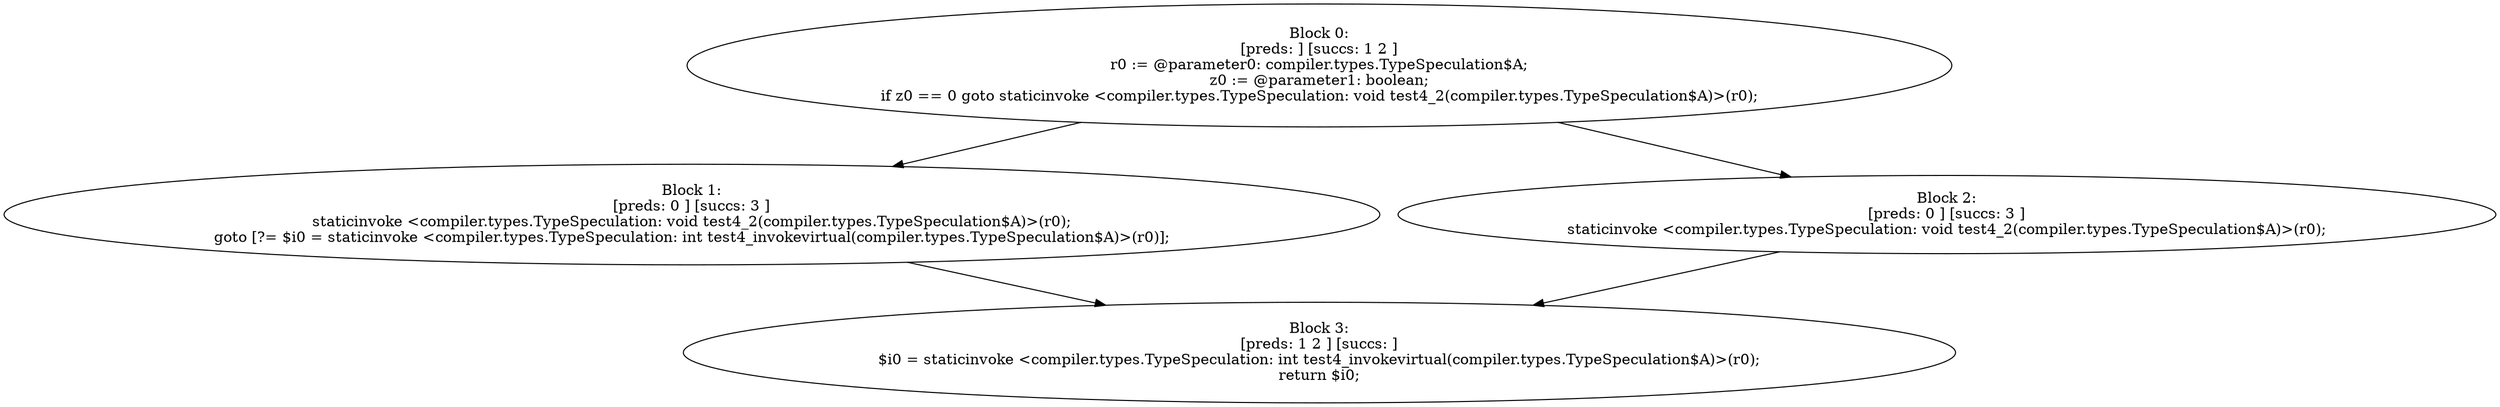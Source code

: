 digraph "unitGraph" {
    "Block 0:
[preds: ] [succs: 1 2 ]
r0 := @parameter0: compiler.types.TypeSpeculation$A;
z0 := @parameter1: boolean;
if z0 == 0 goto staticinvoke <compiler.types.TypeSpeculation: void test4_2(compiler.types.TypeSpeculation$A)>(r0);
"
    "Block 1:
[preds: 0 ] [succs: 3 ]
staticinvoke <compiler.types.TypeSpeculation: void test4_2(compiler.types.TypeSpeculation$A)>(r0);
goto [?= $i0 = staticinvoke <compiler.types.TypeSpeculation: int test4_invokevirtual(compiler.types.TypeSpeculation$A)>(r0)];
"
    "Block 2:
[preds: 0 ] [succs: 3 ]
staticinvoke <compiler.types.TypeSpeculation: void test4_2(compiler.types.TypeSpeculation$A)>(r0);
"
    "Block 3:
[preds: 1 2 ] [succs: ]
$i0 = staticinvoke <compiler.types.TypeSpeculation: int test4_invokevirtual(compiler.types.TypeSpeculation$A)>(r0);
return $i0;
"
    "Block 0:
[preds: ] [succs: 1 2 ]
r0 := @parameter0: compiler.types.TypeSpeculation$A;
z0 := @parameter1: boolean;
if z0 == 0 goto staticinvoke <compiler.types.TypeSpeculation: void test4_2(compiler.types.TypeSpeculation$A)>(r0);
"->"Block 1:
[preds: 0 ] [succs: 3 ]
staticinvoke <compiler.types.TypeSpeculation: void test4_2(compiler.types.TypeSpeculation$A)>(r0);
goto [?= $i0 = staticinvoke <compiler.types.TypeSpeculation: int test4_invokevirtual(compiler.types.TypeSpeculation$A)>(r0)];
";
    "Block 0:
[preds: ] [succs: 1 2 ]
r0 := @parameter0: compiler.types.TypeSpeculation$A;
z0 := @parameter1: boolean;
if z0 == 0 goto staticinvoke <compiler.types.TypeSpeculation: void test4_2(compiler.types.TypeSpeculation$A)>(r0);
"->"Block 2:
[preds: 0 ] [succs: 3 ]
staticinvoke <compiler.types.TypeSpeculation: void test4_2(compiler.types.TypeSpeculation$A)>(r0);
";
    "Block 1:
[preds: 0 ] [succs: 3 ]
staticinvoke <compiler.types.TypeSpeculation: void test4_2(compiler.types.TypeSpeculation$A)>(r0);
goto [?= $i0 = staticinvoke <compiler.types.TypeSpeculation: int test4_invokevirtual(compiler.types.TypeSpeculation$A)>(r0)];
"->"Block 3:
[preds: 1 2 ] [succs: ]
$i0 = staticinvoke <compiler.types.TypeSpeculation: int test4_invokevirtual(compiler.types.TypeSpeculation$A)>(r0);
return $i0;
";
    "Block 2:
[preds: 0 ] [succs: 3 ]
staticinvoke <compiler.types.TypeSpeculation: void test4_2(compiler.types.TypeSpeculation$A)>(r0);
"->"Block 3:
[preds: 1 2 ] [succs: ]
$i0 = staticinvoke <compiler.types.TypeSpeculation: int test4_invokevirtual(compiler.types.TypeSpeculation$A)>(r0);
return $i0;
";
}
